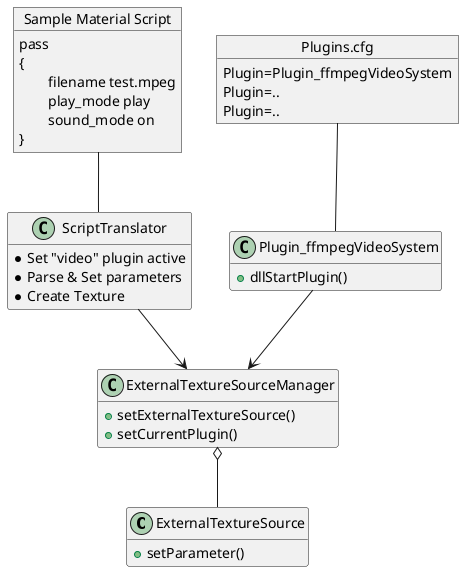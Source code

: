 @startuml
hide empty members
set namespaceSeparator none
class ExternalTextureSource {
+ setParameter()
}
class ExternalTextureSourceManager {
+ setExternalTextureSource()
+ setCurrentPlugin()
}
ExternalTextureSource -up-o ExternalTextureSourceManager
class ScriptTranslator {
    * Set "video" plugin active
    * Parse & Set parameters
    * Create Texture
}
class Plugin_ffmpegVideoSystem {
+ dllStartPlugin()
}
object Plugins.cfg {
    Plugin=Plugin_ffmpegVideoSystem
    Plugin=..
    Plugin=..
}
Plugins.cfg -- Plugin_ffmpegVideoSystem
Plugin_ffmpegVideoSystem -down-> ExternalTextureSourceManager
ScriptTranslator -down-> ExternalTextureSourceManager

object "Sample Material Script" as material {
pass
&#123;
\tfilename test.mpeg
\tplay_mode play
\tsound_mode on
&#125;
}
material -- ScriptTranslator

@enduml 

